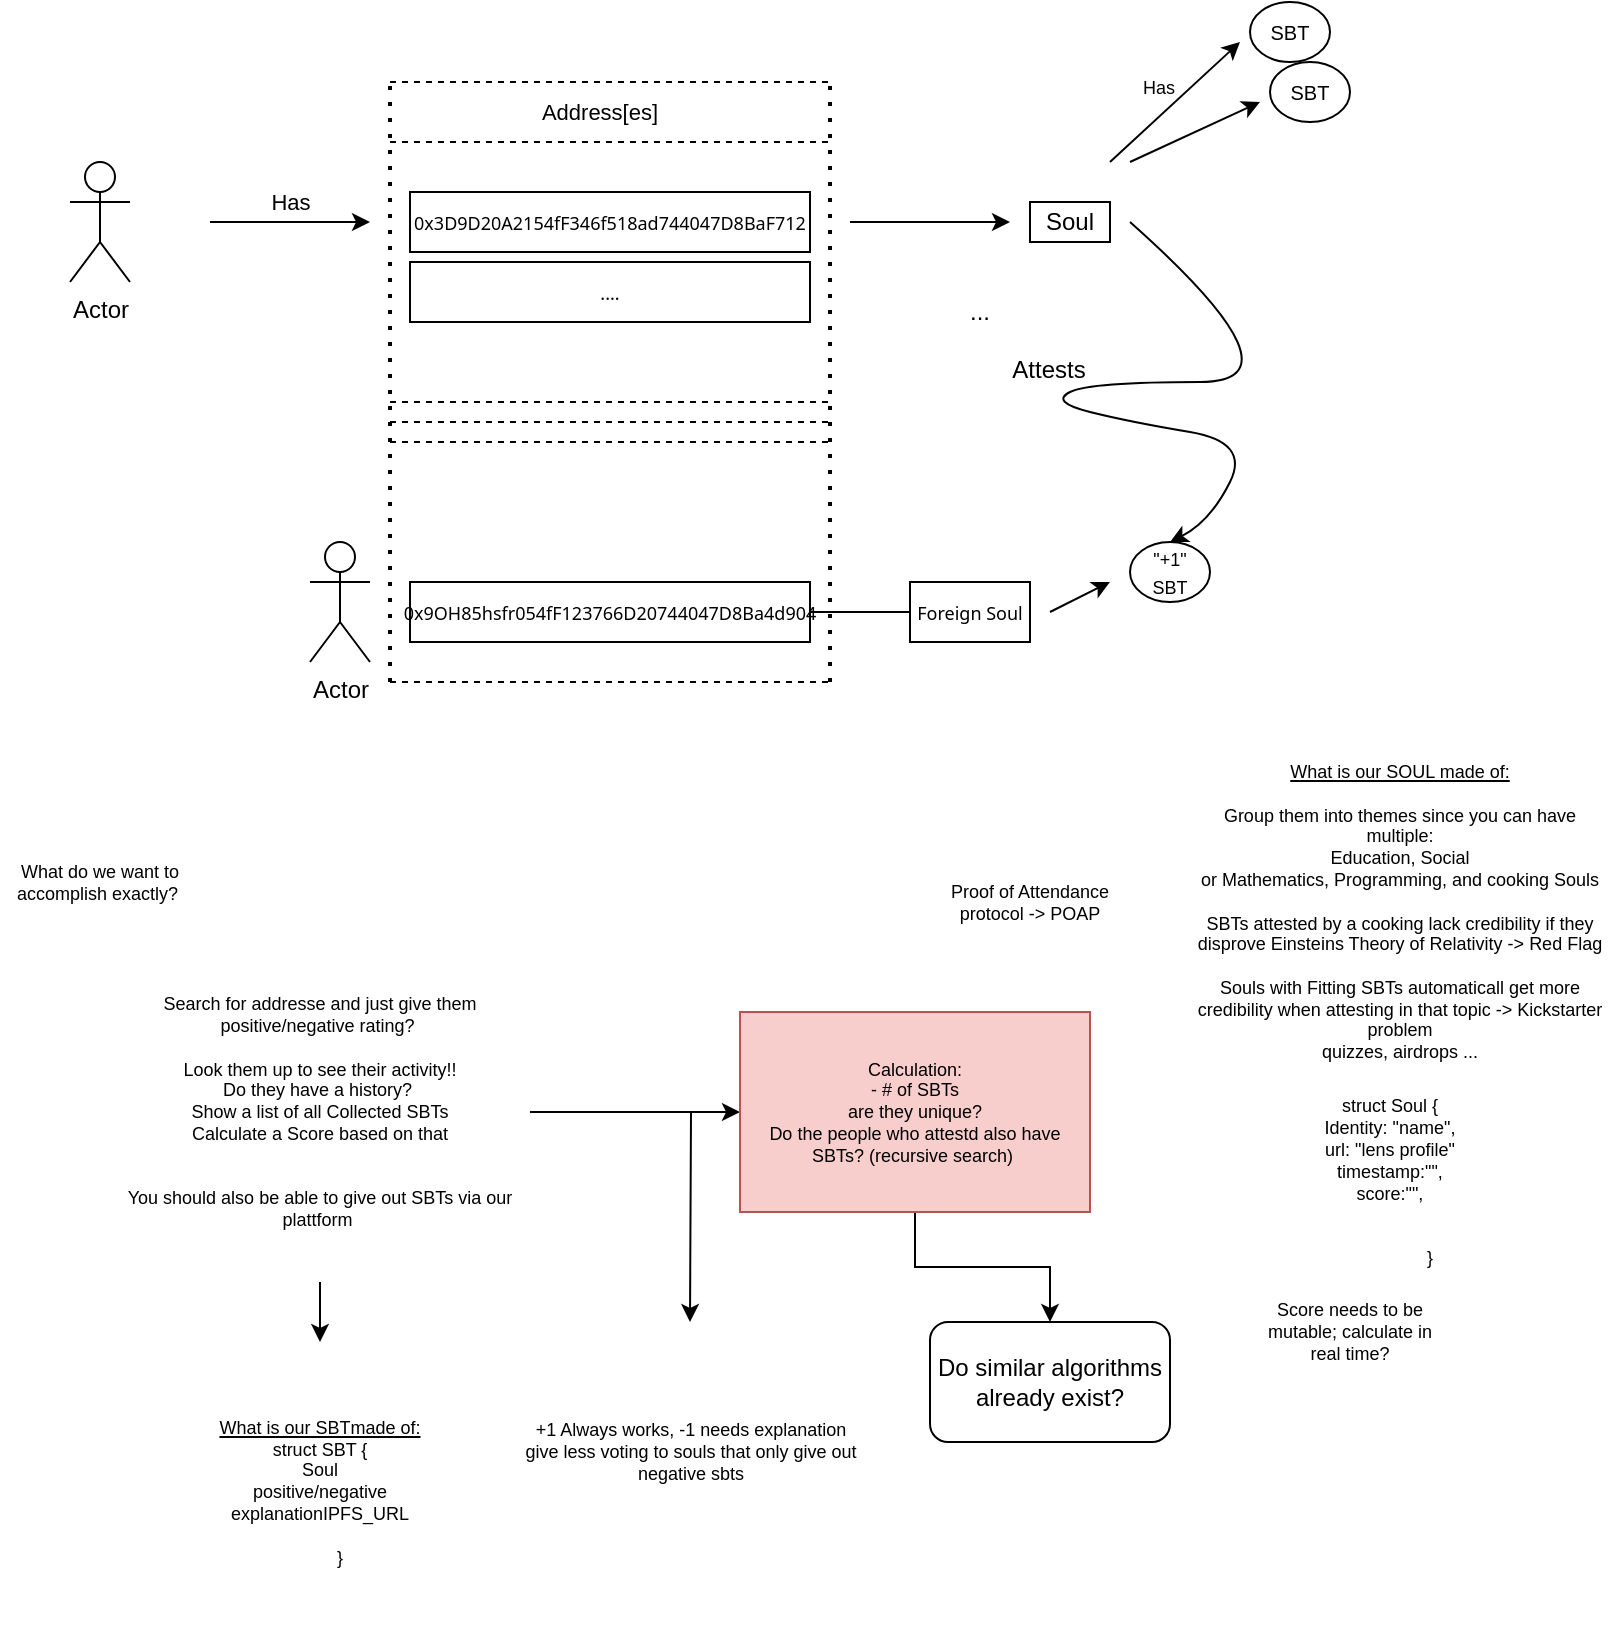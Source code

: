 <mxfile version="20.0.4" type="device"><diagram id="1TjMC6jj_XuND2MFpoXi" name="Page-1"><mxGraphModel dx="865" dy="447" grid="1" gridSize="10" guides="1" tooltips="1" connect="1" arrows="1" fold="1" page="1" pageScale="1" pageWidth="827" pageHeight="1169" math="0" shadow="0"><root><mxCell id="0"/><mxCell id="1" parent="0"/><mxCell id="Yq2KccwJ85NZVlrNHzGf-1" value="Actor" style="shape=umlActor;verticalLabelPosition=bottom;verticalAlign=top;html=1;outlineConnect=0;" parent="1" vertex="1"><mxGeometry x="50" y="90" width="30" height="60" as="geometry"/></mxCell><mxCell id="Yq2KccwJ85NZVlrNHzGf-3" value="" style="endArrow=classic;html=1;rounded=0;" parent="1" edge="1"><mxGeometry width="50" height="50" relative="1" as="geometry"><mxPoint x="120" y="120" as="sourcePoint"/><mxPoint x="200" y="120" as="targetPoint"/></mxGeometry></mxCell><mxCell id="Yq2KccwJ85NZVlrNHzGf-4" value="Has&lt;br&gt;" style="edgeLabel;html=1;align=center;verticalAlign=middle;resizable=0;points=[];" parent="Yq2KccwJ85NZVlrNHzGf-3" vertex="1" connectable="0"><mxGeometry x="0.175" y="-2" relative="1" as="geometry"><mxPoint x="-7" y="-12" as="offset"/></mxGeometry></mxCell><mxCell id="Yq2KccwJ85NZVlrNHzGf-5" value="&lt;span style=&quot;font-family: &amp;quot;Segoe UI&amp;quot;, Tahoma, sans-serif; text-align: start;&quot;&gt;&lt;font style=&quot;font-size: 9px;&quot;&gt;0x3D9D20A2154fF346f518ad744047D8BaF712&lt;/font&gt;&lt;/span&gt;" style="rounded=0;whiteSpace=wrap;html=1;" parent="1" vertex="1"><mxGeometry x="220" y="105" width="200" height="30" as="geometry"/></mxCell><mxCell id="Yq2KccwJ85NZVlrNHzGf-6" value="&lt;font style=&quot;font-size: 11px;&quot;&gt;Address[es]&lt;/font&gt;" style="text;html=1;strokeColor=none;fillColor=none;align=center;verticalAlign=middle;whiteSpace=wrap;rounded=0;fontSize=9;fontColor=#000000;" parent="1" vertex="1"><mxGeometry x="285" y="50" width="60" height="30" as="geometry"/></mxCell><mxCell id="Yq2KccwJ85NZVlrNHzGf-8" value="" style="endArrow=classic;html=1;rounded=0;fontSize=9;fontColor=#000000;" parent="1" edge="1"><mxGeometry width="50" height="50" relative="1" as="geometry"><mxPoint x="440" y="120" as="sourcePoint"/><mxPoint x="520" y="120" as="targetPoint"/></mxGeometry></mxCell><mxCell id="Yq2KccwJ85NZVlrNHzGf-10" value="&lt;font style=&quot;font-size: 12px;&quot;&gt;...&lt;/font&gt;" style="text;html=1;strokeColor=none;fillColor=none;align=center;verticalAlign=middle;whiteSpace=wrap;rounded=0;fontSize=9;fontColor=#000000;" parent="1" vertex="1"><mxGeometry x="490" y="160" width="30" height="10" as="geometry"/></mxCell><mxCell id="Yq2KccwJ85NZVlrNHzGf-12" value="Soul" style="rounded=0;whiteSpace=wrap;html=1;" parent="1" vertex="1"><mxGeometry x="530" y="110" width="40" height="20" as="geometry"/></mxCell><mxCell id="Yq2KccwJ85NZVlrNHzGf-13" value="" style="curved=1;endArrow=classic;html=1;rounded=0;fontSize=12;fontColor=#000000;entryX=0.5;entryY=0;entryDx=0;entryDy=0;" parent="1" target="Yq2KccwJ85NZVlrNHzGf-33" edge="1"><mxGeometry width="50" height="50" relative="1" as="geometry"><mxPoint x="580" y="120" as="sourcePoint"/><mxPoint x="570" y="300" as="targetPoint"/><Array as="points"><mxPoint x="670" y="200"/><mxPoint x="560" y="200"/><mxPoint x="540" y="210"/><mxPoint x="580" y="220"/><mxPoint x="640" y="230"/><mxPoint x="620" y="270"/></Array></mxGeometry></mxCell><mxCell id="Yq2KccwJ85NZVlrNHzGf-14" value="Attests" style="edgeLabel;html=1;align=center;verticalAlign=middle;resizable=0;points=[];fontSize=12;fontColor=#000000;" parent="Yq2KccwJ85NZVlrNHzGf-13" vertex="1" connectable="0"><mxGeometry x="0.191" y="-2" relative="1" as="geometry"><mxPoint x="-1" y="-14" as="offset"/></mxGeometry></mxCell><mxCell id="Yq2KccwJ85NZVlrNHzGf-17" value="" style="endArrow=none;dashed=1;html=1;dashPattern=1 3;strokeWidth=2;rounded=0;fontSize=12;fontColor=#000000;" parent="1" edge="1"><mxGeometry width="50" height="50" relative="1" as="geometry"><mxPoint x="210" y="350" as="sourcePoint"/><mxPoint x="210" y="50" as="targetPoint"/></mxGeometry></mxCell><mxCell id="Yq2KccwJ85NZVlrNHzGf-18" value="" style="endArrow=none;dashed=1;html=1;dashPattern=1 3;strokeWidth=2;rounded=0;fontSize=12;fontColor=#000000;" parent="1" edge="1"><mxGeometry width="50" height="50" relative="1" as="geometry"><mxPoint x="430" y="350" as="sourcePoint"/><mxPoint x="430" y="50" as="targetPoint"/></mxGeometry></mxCell><mxCell id="Yq2KccwJ85NZVlrNHzGf-19" value="" style="endArrow=none;dashed=1;html=1;rounded=0;fontSize=12;fontColor=#000000;" parent="1" edge="1"><mxGeometry width="50" height="50" relative="1" as="geometry"><mxPoint x="210" y="80" as="sourcePoint"/><mxPoint x="430" y="80" as="targetPoint"/></mxGeometry></mxCell><mxCell id="Yq2KccwJ85NZVlrNHzGf-20" value="" style="endArrow=none;dashed=1;html=1;rounded=0;fontSize=12;fontColor=#000000;" parent="1" edge="1"><mxGeometry width="50" height="50" relative="1" as="geometry"><mxPoint x="210" y="50" as="sourcePoint"/><mxPoint x="430" y="50" as="targetPoint"/></mxGeometry></mxCell><mxCell id="Yq2KccwJ85NZVlrNHzGf-21" value="Actor" style="shape=umlActor;verticalLabelPosition=bottom;verticalAlign=top;html=1;outlineConnect=0;" parent="1" vertex="1"><mxGeometry x="170" y="280" width="30" height="60" as="geometry"/></mxCell><mxCell id="Yq2KccwJ85NZVlrNHzGf-24" value="&lt;span style=&quot;font-family: &amp;quot;Segoe UI&amp;quot;, Tahoma, sans-serif; text-align: start;&quot;&gt;&lt;font style=&quot;font-size: 9px;&quot;&gt;0x9OH85hsfr054fF123766D20744047D8Ba4d904&lt;/font&gt;&lt;/span&gt;" style="rounded=0;whiteSpace=wrap;html=1;" parent="1" vertex="1"><mxGeometry x="220" y="300" width="200" height="30" as="geometry"/></mxCell><mxCell id="Yq2KccwJ85NZVlrNHzGf-26" value="&lt;span style=&quot;font-family: &amp;quot;Segoe UI&amp;quot;, Tahoma, sans-serif; text-align: start;&quot;&gt;&lt;font style=&quot;font-size: 9px;&quot;&gt;Foreign Soul&lt;/font&gt;&lt;/span&gt;" style="rounded=0;whiteSpace=wrap;html=1;" parent="1" vertex="1"><mxGeometry x="470" y="300" width="60" height="30" as="geometry"/></mxCell><mxCell id="Yq2KccwJ85NZVlrNHzGf-27" value="" style="endArrow=none;dashed=1;html=1;rounded=0;fontSize=12;fontColor=#000000;" parent="1" edge="1"><mxGeometry width="50" height="50" relative="1" as="geometry"><mxPoint x="210" y="350" as="sourcePoint"/><mxPoint x="430" y="350" as="targetPoint"/></mxGeometry></mxCell><mxCell id="Yq2KccwJ85NZVlrNHzGf-28" value="&lt;span style=&quot;font-family: &amp;quot;Segoe UI&amp;quot;, Tahoma, sans-serif; text-align: start;&quot;&gt;&lt;font style=&quot;font-size: 9px;&quot;&gt;....&lt;/font&gt;&lt;/span&gt;" style="rounded=0;whiteSpace=wrap;html=1;" parent="1" vertex="1"><mxGeometry x="220" y="140" width="200" height="30" as="geometry"/></mxCell><mxCell id="Yq2KccwJ85NZVlrNHzGf-29" value="" style="endArrow=none;dashed=1;html=1;rounded=0;fontSize=12;fontColor=#000000;" parent="1" edge="1"><mxGeometry width="50" height="50" relative="1" as="geometry"><mxPoint x="210" y="220.0" as="sourcePoint"/><mxPoint x="430" y="220.0" as="targetPoint"/></mxGeometry></mxCell><mxCell id="Yq2KccwJ85NZVlrNHzGf-30" value="" style="endArrow=none;dashed=1;html=1;rounded=0;fontSize=12;fontColor=#000000;" parent="1" edge="1"><mxGeometry width="50" height="50" relative="1" as="geometry"><mxPoint x="210" y="230.0" as="sourcePoint"/><mxPoint x="430" y="230.0" as="targetPoint"/></mxGeometry></mxCell><mxCell id="Yq2KccwJ85NZVlrNHzGf-31" value="" style="endArrow=none;dashed=1;html=1;rounded=0;fontSize=12;fontColor=#000000;" parent="1" edge="1"><mxGeometry width="50" height="50" relative="1" as="geometry"><mxPoint x="210" y="210.0" as="sourcePoint"/><mxPoint x="430" y="210.0" as="targetPoint"/></mxGeometry></mxCell><mxCell id="Yq2KccwJ85NZVlrNHzGf-32" value="" style="endArrow=none;html=1;rounded=0;fontSize=11;fontColor=#000000;entryX=0;entryY=0.5;entryDx=0;entryDy=0;exitX=1;exitY=0.5;exitDx=0;exitDy=0;" parent="1" source="Yq2KccwJ85NZVlrNHzGf-24" target="Yq2KccwJ85NZVlrNHzGf-26" edge="1"><mxGeometry width="50" height="50" relative="1" as="geometry"><mxPoint x="430" y="320" as="sourcePoint"/><mxPoint x="460" y="320" as="targetPoint"/></mxGeometry></mxCell><mxCell id="Yq2KccwJ85NZVlrNHzGf-33" value="&lt;font style=&quot;font-size: 9px;&quot;&gt;&quot;+1&quot;&lt;br&gt;SBT&lt;/font&gt;" style="ellipse;whiteSpace=wrap;html=1;fontSize=11;fontColor=#000000;" parent="1" vertex="1"><mxGeometry x="580" y="280" width="40" height="30" as="geometry"/></mxCell><mxCell id="Yq2KccwJ85NZVlrNHzGf-36" value="" style="endArrow=classic;html=1;rounded=0;fontSize=9;fontColor=#000000;" parent="1" edge="1"><mxGeometry width="50" height="50" relative="1" as="geometry"><mxPoint x="540" y="315" as="sourcePoint"/><mxPoint x="570" y="300" as="targetPoint"/></mxGeometry></mxCell><mxCell id="Yq2KccwJ85NZVlrNHzGf-38" value="" style="endArrow=classic;html=1;rounded=0;fontSize=9;fontColor=#000000;" parent="1" edge="1"><mxGeometry width="50" height="50" relative="1" as="geometry"><mxPoint x="570" y="90" as="sourcePoint"/><mxPoint x="635" y="30" as="targetPoint"/></mxGeometry></mxCell><mxCell id="Yq2KccwJ85NZVlrNHzGf-39" value="Has" style="edgeLabel;html=1;align=center;verticalAlign=middle;resizable=0;points=[];fontSize=9;fontColor=#000000;" parent="Yq2KccwJ85NZVlrNHzGf-38" vertex="1" connectable="0"><mxGeometry x="-0.231" y="2" relative="1" as="geometry"><mxPoint y="-13" as="offset"/></mxGeometry></mxCell><mxCell id="Yq2KccwJ85NZVlrNHzGf-40" value="&lt;font size=&quot;1&quot;&gt;SBT&lt;/font&gt;" style="ellipse;whiteSpace=wrap;html=1;fontSize=11;fontColor=#000000;" parent="1" vertex="1"><mxGeometry x="640" y="10" width="40" height="30" as="geometry"/></mxCell><mxCell id="Yq2KccwJ85NZVlrNHzGf-41" value="" style="endArrow=classic;html=1;rounded=0;fontSize=9;fontColor=#000000;" parent="1" edge="1"><mxGeometry width="50" height="50" relative="1" as="geometry"><mxPoint x="580" y="90" as="sourcePoint"/><mxPoint x="645" y="60" as="targetPoint"/></mxGeometry></mxCell><mxCell id="Yq2KccwJ85NZVlrNHzGf-43" value="&lt;font size=&quot;1&quot;&gt;SBT&lt;/font&gt;" style="ellipse;whiteSpace=wrap;html=1;fontSize=11;fontColor=#000000;" parent="1" vertex="1"><mxGeometry x="650" y="40" width="40" height="30" as="geometry"/></mxCell><mxCell id="Yq2KccwJ85NZVlrNHzGf-44" value="What do we want to accomplish exactly?&amp;nbsp;" style="text;html=1;strokeColor=none;fillColor=none;align=center;verticalAlign=middle;whiteSpace=wrap;rounded=0;fontSize=9;fontColor=#000000;" parent="1" vertex="1"><mxGeometry x="15" y="430" width="100" height="40" as="geometry"/></mxCell><mxCell id="Yq2KccwJ85NZVlrNHzGf-48" value="" style="edgeStyle=orthogonalEdgeStyle;rounded=0;orthogonalLoop=1;jettySize=auto;html=1;fontSize=9;fontColor=#000000;" parent="1" source="Yq2KccwJ85NZVlrNHzGf-45" target="Yq2KccwJ85NZVlrNHzGf-47" edge="1"><mxGeometry relative="1" as="geometry"/></mxCell><mxCell id="Yq2KccwJ85NZVlrNHzGf-52" style="edgeStyle=orthogonalEdgeStyle;rounded=0;orthogonalLoop=1;jettySize=auto;html=1;fontSize=9;fontColor=#000000;" parent="1" source="Yq2KccwJ85NZVlrNHzGf-45" target="Yq2KccwJ85NZVlrNHzGf-50" edge="1"><mxGeometry relative="1" as="geometry"/></mxCell><mxCell id="VIivuD6K6WQQsRjJqYYW-3" style="edgeStyle=orthogonalEdgeStyle;rounded=0;orthogonalLoop=1;jettySize=auto;html=1;" edge="1" parent="1" source="Yq2KccwJ85NZVlrNHzGf-45"><mxGeometry relative="1" as="geometry"><mxPoint x="360" y="670" as="targetPoint"/></mxGeometry></mxCell><mxCell id="Yq2KccwJ85NZVlrNHzGf-45" value="Search for addresse and just give them positive/negative rating?&amp;nbsp;&lt;br&gt;&lt;br&gt;Look them up to see their activity!!&lt;br&gt;Do they have a history?&amp;nbsp;&lt;br&gt;Show a list of all Collected SBTs&lt;br&gt;Calculate a Score based on that&lt;br&gt;&lt;br&gt;&lt;br&gt;You should also be able to give out SBTs via our plattform&amp;nbsp;" style="text;html=1;strokeColor=none;fillColor=none;align=center;verticalAlign=middle;whiteSpace=wrap;rounded=0;fontSize=9;fontColor=#000000;" parent="1" vertex="1"><mxGeometry x="70" y="480" width="210" height="170" as="geometry"/></mxCell><mxCell id="VIivuD6K6WQQsRjJqYYW-5" style="edgeStyle=orthogonalEdgeStyle;rounded=0;orthogonalLoop=1;jettySize=auto;html=1;" edge="1" parent="1" source="Yq2KccwJ85NZVlrNHzGf-47" target="VIivuD6K6WQQsRjJqYYW-6"><mxGeometry relative="1" as="geometry"><mxPoint x="510" y="670" as="targetPoint"/></mxGeometry></mxCell><mxCell id="Yq2KccwJ85NZVlrNHzGf-47" value="Calculation:&lt;br&gt;- # of SBTs&lt;br&gt;are they unique?&lt;br&gt;Do the people who attestd also have SBTs? (recursive search)&amp;nbsp;" style="whiteSpace=wrap;html=1;fontSize=9;fillColor=#f8cecc;strokeColor=#b85450;" parent="1" vertex="1"><mxGeometry x="385" y="515" width="175" height="100" as="geometry"/></mxCell><mxCell id="Yq2KccwJ85NZVlrNHzGf-49" value="&lt;u&gt;What is our SOUL made of:&lt;br&gt;&lt;/u&gt;&lt;br&gt;Group them into themes since you can have multiple:&lt;br&gt;Education, Social&lt;br&gt;or Mathematics, Programming, and cooking Souls&lt;br&gt;&lt;br&gt;SBTs attested by a cooking lack credibility if they disprove Einsteins Theory of Relativity -&amp;gt; Red Flag&lt;br&gt;&lt;br&gt;&lt;div&gt;Souls with Fitting SBTs automaticall get more credibility when attesting in that topic -&amp;gt; Kickstarter problem&lt;/div&gt;&lt;div&gt;quizzes, airdrops ...&lt;br&gt;&lt;/div&gt;" style="text;html=1;strokeColor=none;fillColor=none;align=center;verticalAlign=middle;whiteSpace=wrap;rounded=0;fontSize=9;fontColor=#000000;" parent="1" vertex="1"><mxGeometry x="610" y="390" width="210" height="150" as="geometry"/></mxCell><mxCell id="Yq2KccwJ85NZVlrNHzGf-50" value="&lt;u&gt;What is our SBTmade of:&lt;br&gt;&lt;/u&gt;struct SBT {&lt;br&gt;&lt;div&gt;Soul &lt;br&gt;&lt;/div&gt;&lt;div&gt;positive/negative&lt;/div&gt;&lt;div&gt;explanationIPFS_URL&lt;br&gt;&lt;/div&gt;&lt;br&gt;&lt;span style=&quot;white-space: pre;&quot;&gt;&#9;&lt;/span&gt;}" style="text;html=1;strokeColor=none;fillColor=none;align=center;verticalAlign=middle;whiteSpace=wrap;rounded=0;fontSize=9;fontColor=#000000;" parent="1" vertex="1"><mxGeometry x="70" y="680" width="210" height="150" as="geometry"/></mxCell><mxCell id="Yq2KccwJ85NZVlrNHzGf-51" value="struct Soul {&lt;br&gt;&lt;div&gt;Identity: &quot;name&quot;,&lt;/div&gt;&lt;div&gt;url: &quot;lens profile&quot;&lt;/div&gt;&lt;div&gt;timestamp:&quot;&quot;,&lt;/div&gt;&lt;div&gt;score:&quot;&quot;,&lt;br&gt;&lt;/div&gt;&lt;br&gt;&lt;br&gt;&lt;span style=&quot;white-space: pre;&quot;&gt;&#9;&lt;/span&gt;&lt;span style=&quot;white-space: pre;&quot;&gt;&#9;&lt;/span&gt;}" style="text;html=1;strokeColor=none;fillColor=none;align=center;verticalAlign=middle;whiteSpace=wrap;rounded=0;fontSize=9;fontColor=#000000;" parent="1" vertex="1"><mxGeometry x="660" y="585" width="100" height="30" as="geometry"/></mxCell><mxCell id="VIivuD6K6WQQsRjJqYYW-1" value="Score needs to be mutable; calculate in real time? " style="text;html=1;strokeColor=none;fillColor=none;align=center;verticalAlign=middle;whiteSpace=wrap;rounded=0;fontSize=9;fontColor=#000000;" vertex="1" parent="1"><mxGeometry x="640" y="660" width="100" height="30" as="geometry"/></mxCell><mxCell id="VIivuD6K6WQQsRjJqYYW-2" value="Proof of Attendance protocol -&amp;gt; POAP" style="text;html=1;strokeColor=none;fillColor=none;align=center;verticalAlign=middle;whiteSpace=wrap;rounded=0;fontSize=9;fontColor=#000000;" vertex="1" parent="1"><mxGeometry x="480" y="440" width="100" height="40" as="geometry"/></mxCell><mxCell id="VIivuD6K6WQQsRjJqYYW-4" value="&lt;div&gt;+1 Always works, -1 needs explanation&lt;/div&gt;&lt;div&gt;give less voting to souls that only give out negative sbts&lt;br&gt;&lt;/div&gt;" style="text;html=1;strokeColor=none;fillColor=none;align=center;verticalAlign=middle;whiteSpace=wrap;rounded=0;fontSize=9;fontColor=#000000;" vertex="1" parent="1"><mxGeometry x="270" y="670" width="181" height="130" as="geometry"/></mxCell><mxCell id="VIivuD6K6WQQsRjJqYYW-6" value="Do similar algorithms already exist? " style="rounded=1;whiteSpace=wrap;html=1;" vertex="1" parent="1"><mxGeometry x="480" y="670" width="120" height="60" as="geometry"/></mxCell></root></mxGraphModel></diagram></mxfile>